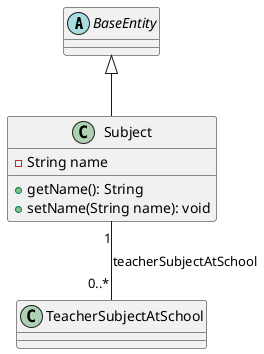 @startuml Subject

abstract class BaseEntity {
}

class Subject {
    - String name

    + getName(): String
    + setName(String name): void
}

BaseEntity <|-d- Subject
Subject "1" -d- "0..*" TeacherSubjectAtSchool : teacherSubjectAtSchool

@enduml
